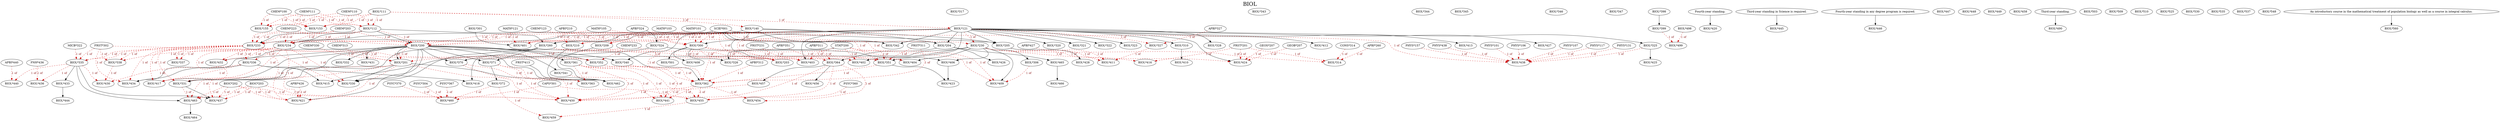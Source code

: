 digraph BIOL {
labelloc = "t";
label = "BIOL"
fontsize = 27;
"BIOL*111"
"CHEM*100" -> "BIOL*112" [style=dashed] [label="1 of", fontcolor=firebrick4] [color=red3]
"CHEM*110" -> "BIOL*112" [style=dashed] [label="1 of", fontcolor=firebrick4] [color=red3]
"CHEM*111" -> "BIOL*112" [style=dashed] [label="1 of", fontcolor=firebrick4] [color=red3]
"BIOL*111" -> "BIOL*112" [style=dashed] [label="1 of", fontcolor=firebrick4] [color=red3]
"BIOL*111" -> "BIOL*121" [style=dashed] [label="1 of", fontcolor=firebrick4] [color=red3]
"BIOL*111" -> "BIOL*140" [style=dashed] [label="1 of", fontcolor=firebrick4] [color=red3]
"CHEM*100" -> "BIOL*153" [style=dashed] [label="1 of", fontcolor=firebrick4] [color=red3]
"CHEM*110" -> "BIOL*153" [style=dashed] [label="1 of", fontcolor=firebrick4] [color=red3]
"CHEM*111" -> "BIOL*153" [style=dashed] [label="1 of", fontcolor=firebrick4] [color=red3]
"BIOL*111" -> "BIOL*153" [style=dashed] [label="1 of", fontcolor=firebrick4] [color=red3]
"CHEM*100" -> "BIOL*155" [style=dashed] [label="1 of", fontcolor=firebrick4] [color=red3]
"CHEM*110" -> "BIOL*155" [style=dashed] [label="1 of", fontcolor=firebrick4] [color=red3]
"CHEM*111" -> "BIOL*155" [style=dashed] [label="1 of", fontcolor=firebrick4] [color=red3]
"BIOL*111" -> "BIOL*155" [style=dashed] [label="1 of", fontcolor=firebrick4] [color=red3]
"BIOL*112" -> "BIOL*200" [style=solid]
"CHEM*123" -> "BIOL*200" [style=dashed] [label="1 of", fontcolor=firebrick4] [color=red3]
"SCIE*001" -> "BIOL*200" [style=dashed] [label="1 of", fontcolor=firebrick4] [color=red3]
"BIOL*112" -> "BIOL*200" [style=dashed] [label="1 of", fontcolor=firebrick4] [color=red3]
"BIOL*121" -> "BIOL*200" [style=dashed] [label="1 of", fontcolor=firebrick4] [color=red3]
"CHEM*203" -> "BIOL*200" [style=dashed] [label="1 of", fontcolor=firebrick4] [color=red3]
"CHEM*223" -> "BIOL*200" [style=dashed] [label="1 of", fontcolor=firebrick4] [color=red3]
"BIOL*200" -> "BIOL*201" [style=solid]
"CHEM*233" -> "BIOL*201" [style=dashed] [label="1 of", fontcolor=firebrick4] [color=red3]
"BIOL*200" -> "BIOL*201" [style=dashed] [label="1 of", fontcolor=firebrick4] [color=red3]
"CHEM*313" -> "BIOL*201" [style=dashed] [label="1 of", fontcolor=firebrick4] [color=red3]
"CHEM*330" -> "BIOL*201" [style=dashed] [label="1 of", fontcolor=firebrick4] [color=red3]
"BIOL*140" -> "BIOL*203" [style=solid]
"BIOL*121" -> "BIOL*203" [style=dashed] [label="1 of", fontcolor=firebrick4] [color=red3]
"SCIE*001" -> "BIOL*203" [style=dashed] [label="1 of", fontcolor=firebrick4] [color=red3]
"BIOL*200" -> "BIOL*203" [style=dashed] [label="1 of", fontcolor=firebrick4] [color=red3]
"BIOL*121" -> "BIOL*204"
"BIOL*140" -> "BIOL*204"
"SCIE*001" -> "BIOL*204"
"BIOL*121" -> "BIOL*205"
"BIOL*140" -> "BIOL*205"
"SCIE*001" -> "BIOL*205"
"BIOL*121" -> "BIOL*209" [style=dashed] [label="1 of", fontcolor=firebrick4] [color=red3]
"SCIE*001" -> "BIOL*209" [style=dashed] [label="1 of", fontcolor=firebrick4] [color=red3]
"BIOL*121" -> "BIOL*210" [style=dashed] [label="1 of", fontcolor=firebrick4] [color=red3]
"SCIE*001" -> "BIOL*210" [style=dashed] [label="1 of", fontcolor=firebrick4] [color=red3]
"APBI*210" -> "BIOL*210" [style=dashed] [label="1 of", fontcolor=firebrick4] [color=red3]
"BIOL*121" -> "BIOL*230" [style=dashed] [label="1 of", fontcolor=firebrick4] [color=red3]
"SCIE*001" -> "BIOL*230" [style=dashed] [label="1 of", fontcolor=firebrick4] [color=red3]
"BIOL*112" -> "BIOL*233"
"BIOL*121" -> "BIOL*233"
"CHEM*203" -> "BIOL*233" [style=dashed] [label="1 of", fontcolor=firebrick4] [color=red3]
"CHEM*223" -> "BIOL*233" [style=dashed] [label="1 of", fontcolor=firebrick4] [color=red3]
"BIOL*112" -> "BIOL*233" [style=dashed] [label="1 of", fontcolor=firebrick4] [color=red3]
"BIOL*121" -> "BIOL*233" [style=dashed] [label="1 of", fontcolor=firebrick4] [color=red3]
"BIOL*112" -> "BIOL*234"
"BIOL*121" -> "BIOL*234"
"CHEM*203" -> "BIOL*234" [style=dashed] [label="1 of", fontcolor=firebrick4] [color=red3]
"CHEM*223" -> "BIOL*234" [style=dashed] [label="1 of", fontcolor=firebrick4] [color=red3]
"BIOL*112" -> "BIOL*234" [style=dashed] [label="1 of", fontcolor=firebrick4] [color=red3]
"BIOL*121" -> "BIOL*234" [style=dashed] [label="1 of", fontcolor=firebrick4] [color=red3]
"BIOL*112" -> "BIOL*260"
"BIOL*121" -> "BIOL*260"
"SCIE*001" -> "BIOL*260"
"BIOL*121" -> "BIOL*300" [style=solid]
"MATH*101" -> "BIOL*300" [style=dashed] [label="1 of", fontcolor=firebrick4] [color=red3]
"MATH*103" -> "BIOL*300" [style=dashed] [label="1 of", fontcolor=firebrick4] [color=red3]
"MATH*105" -> "BIOL*300" [style=dashed] [label="1 of", fontcolor=firebrick4] [color=red3]
"SCIE*001" -> "BIOL*300" [style=dashed] [label="1 of", fontcolor=firebrick4] [color=red3]
"BIOL*301"
"BIOL*230" -> "BIOL*306" [style=solid]
"BIOL*121" -> "BIOL*310" [style=solid]
"APBI*260" -> "BIOL*314" [style=dashed] [label="1 of", fontcolor=firebrick4] [color=red3]
"BIOL*230" -> "BIOL*314" [style=dashed] [label="1 of", fontcolor=firebrick4] [color=red3]
"FRST*201" -> "BIOL*314" [style=dashed] [label="1 of", fontcolor=firebrick4] [color=red3]
"CONS*314" -> "BIOL*314" [style=dashed] [label="1 of", fontcolor=firebrick4] [color=red3]
"BIOL*317"
"BIOL*121" -> "BIOL*320" [style=solid]
"BIOL*121" -> "BIOL*321" [style=solid]
"BIOL*121" -> "BIOL*322" [style=solid]
"BIOL*121" -> "BIOL*323" [style=solid]
"APBI*324" -> "BIOL*324" [style=solid]
"BIOL*121" -> "BIOL*325" [style=solid]
"STAT*200" -> "BIOL*326" [style=solid]
"BIOL*300" -> "BIOL*326" [style=solid]
"BIOL*121" -> "BIOL*327" [style=dashed] [label="1 of", fontcolor=firebrick4] [color=red3]
"APBI*327" -> "BIOL*327" [style=dashed] [label="1 of", fontcolor=firebrick4] [color=red3]
"BIOL*121" -> "BIOL*328" [style=solid]
"BIOL*201" -> "BIOL*330" [style=solid]
"BIOL*200" -> "BIOL*330"
"BIOL*260" -> "BIOL*330"
"BIOL*233" -> "BIOL*330" [style=dashed] [label="1 of", fontcolor=firebrick4] [color=red3]
"BIOL*234" -> "BIOL*330" [style=dashed] [label="1 of", fontcolor=firebrick4] [color=red3]
"BIOL*201" -> "BIOL*331" [style=solid]
"BIOL*200" -> "BIOL*331"
"BIOL*260" -> "BIOL*331"
"BIOL*233" -> "BIOL*331" [style=dashed] [label="1 of", fontcolor=firebrick4] [color=red3]
"BIOL*234" -> "BIOL*331" [style=dashed] [label="1 of", fontcolor=firebrick4] [color=red3]
"BIOL*200" -> "BIOL*332" [style=solid]
"BIOL*233" -> "BIOL*335" [style=dashed] [label="1 of", fontcolor=firebrick4] [color=red3]
"BIOL*234" -> "BIOL*335" [style=dashed] [label="1 of", fontcolor=firebrick4] [color=red3]
"MICB*322" -> "BIOL*335" [style=dashed] [label="1 of", fontcolor=firebrick4] [color=red3]
"FRST*302" -> "BIOL*335" [style=dashed] [label="1 of", fontcolor=firebrick4] [color=red3]
"BIOL*233" -> "BIOL*336" [style=dashed] [label="1 of", fontcolor=firebrick4] [color=red3]
"BIOL*234" -> "BIOL*336" [style=dashed] [label="1 of", fontcolor=firebrick4] [color=red3]
"BIOL*233" -> "BIOL*337" [style=dashed] [label="1 of", fontcolor=firebrick4] [color=red3]
"BIOL*234" -> "BIOL*337" [style=dashed] [label="1 of", fontcolor=firebrick4] [color=red3]
"BIOL*234" -> "BIOL*338" [style=dashed] [label="1 of", fontcolor=firebrick4] [color=red3]
"BIOL*233" -> "BIOL*338" [style=dashed] [label="1 of", fontcolor=firebrick4] [color=red3]
"FRST*302" -> "BIOL*338" [style=dashed] [label="1 of", fontcolor=firebrick4] [color=red3]
"BIOL*140" -> "BIOL*340"
"BIOL*200" -> "BIOL*340"
"BIOL*200" -> "BIOL*341" [style=solid]
"BIOL*121" -> "BIOL*342"
"BIOL*140" -> "BIOL*342"
"SCIE*001" -> "BIOL*342"
"BIOL*343"
"BIOL*344"
"BIOL*345"
"BIOL*346"
"BIOL*347"
"BIOL*121" -> "BIOL*351" [style=solid]
"CHEM*123" -> "BIOL*351" [style=dashed] [label="1 of", fontcolor=firebrick4] [color=red3]
"SCIE*001" -> "BIOL*351" [style=dashed] [label="1 of", fontcolor=firebrick4] [color=red3]
"CHEM*233" -> "BIOL*351" [style=dashed] [label="1 of", fontcolor=firebrick4] [color=red3]
"APBI*351" -> "BIOL*351" [style=dashed] [label="1 of", fontcolor=firebrick4] [color=red3]
"FRST*311" -> "BIOL*351" [style=dashed] [label="1 of", fontcolor=firebrick4] [color=red3]
"BIOL*200" -> "BIOL*352" [style=solid]
"BIOL*233" -> "BIOL*352" [style=dashed] [label="1 of", fontcolor=firebrick4] [color=red3]
"FRST*302" -> "BIOL*352" [style=dashed] [label="1 of", fontcolor=firebrick4] [color=red3]
"CHEM*233" -> "BIOL*352" [style=dashed] [label="1 of", fontcolor=firebrick4] [color=red3]
"BIOL*200" -> "BIOL*361" [style=solid]
"BIOL*200" -> "BIOL*362" [style=solid]
"APBI*312" -> "BIOL*362" [style=dashed] [label="1 of", fontcolor=firebrick4] [color=red3]
"APBI*351" -> "BIOL*362" [style=dashed] [label="1 of", fontcolor=firebrick4] [color=red3]
"BIOL*260" -> "BIOL*362" [style=dashed] [label="1 of", fontcolor=firebrick4] [color=red3]
"BIOL*351" -> "BIOL*362" [style=dashed] [label="1 of", fontcolor=firebrick4] [color=red3]
"BIOL*352" -> "BIOL*362" [style=dashed] [label="1 of", fontcolor=firebrick4] [color=red3]
"BIOL*361" -> "BIOL*362" [style=dashed] [label="1 of", fontcolor=firebrick4] [color=red3]
"FRST*311" -> "BIOL*362" [style=dashed] [label="1 of", fontcolor=firebrick4] [color=red3]
"BIOL*361" -> "BIOL*363" [style=dashed] [label="1 of", fontcolor=firebrick4] [color=red3]
"BIOL*370" -> "BIOL*363" [style=dashed] [label="1 of", fontcolor=firebrick4] [color=red3]
"BIOL*371" -> "BIOL*363" [style=dashed] [label="1 of", fontcolor=firebrick4] [color=red3]
"BIOL*204" -> "BIOL*364" [style=solid]
"BIOL*260" -> "BIOL*364" [style=dashed] [label="1 of", fontcolor=firebrick4] [color=red3]
"APBI*311" -> "BIOL*364" [style=dashed] [label="1 of", fontcolor=firebrick4] [color=red3]
"BIOL*200" -> "BIOL*370" [style=solid]
"BIOL*260" -> "BIOL*370" [style=solid]
"BIOL*200" -> "BIOL*371" [style=solid]
"BIOL*260" -> "BIOL*371" [style=solid]
"BIOL*371" -> "BIOL*372" [style=solid]
"BIOL*398"
"BIOL*398" -> "BIOL*399" [style=solid]
"BIOL*301" -> "BIOL*401" [style=solid]
"MATH*101" -> "BIOL*401" [style=dashed] [label="1 of", fontcolor=firebrick4] [color=red3]
"MATH*103" -> "BIOL*401" [style=dashed] [label="1 of", fontcolor=firebrick4] [color=red3]
"MATH*105" -> "BIOL*401" [style=dashed] [label="1 of", fontcolor=firebrick4] [color=red3]
"MATH*121" -> "BIOL*401" [style=dashed] [label="1 of", fontcolor=firebrick4] [color=red3]
"BIOL*230" -> "BIOL*402" [style=solid]
"BIOL*300" -> "BIOL*402" [style=dashed] [label="1 of", fontcolor=firebrick4] [color=red3]
"STAT*200" -> "BIOL*402" [style=dashed] [label="1 of", fontcolor=firebrick4] [color=red3]
"BIOL*121" -> "BIOL*403" [style=solid]
"BIOL*300" -> "BIOL*403" [style=dashed] [label="1 of", fontcolor=firebrick4] [color=red3]
"FRST*231" -> "BIOL*403" [style=dashed] [label="1 of", fontcolor=firebrick4] [color=red3]
"STAT*200" -> "BIOL*403" [style=dashed] [label="1 of", fontcolor=firebrick4] [color=red3]
"BIOL*230" -> "BIOL*404" [style=solid]
"BIOL*300" -> "BIOL*404" [style=dashed] [label="1 of", fontcolor=firebrick4] [color=red3]
"STAT*200" -> "BIOL*404" [style=dashed] [label="1 of", fontcolor=firebrick4] [color=red3]
"BIOL*230" -> "BIOL*406" [style=solid]
"BIOL*324" -> "BIOL*406" [style=solid]
"BIOL*300" -> "BIOL*408" [style=solid]
"BIOL*230" -> "BIOL*409" [style=solid]
"BIOL*300" -> "BIOL*409" [style=dashed] [label="1 of", fontcolor=firebrick4] [color=red3]
"STAT*200" -> "BIOL*409" [style=dashed] [label="1 of", fontcolor=firebrick4] [color=red3]
"BIOL*306" -> "BIOL*409" [style=dashed] [label="1 of", fontcolor=firebrick4] [color=red3]
"BIOL*310" -> "BIOL*410" [style=solid]
"BIOL*205" -> "BIOL*411" [style=dashed] [label="1 of", fontcolor=firebrick4] [color=red3]
"BIOL*327" -> "BIOL*411" [style=dashed] [label="1 of", fontcolor=firebrick4] [color=red3]
"APBI*427" -> "BIOL*411" [style=dashed] [label="1 of", fontcolor=firebrick4] [color=red3]
"BIOL*121" -> "BIOL*412" [style=solid]
"BIOL*121" -> "BIOL*413" [style=solid]
"BIOL*336" -> "BIOL*415" [style=solid]
"BIOL*324" -> "BIOL*415" [style=solid]
"BIOL*230" -> "BIOL*416" [style=dashed] [label="1 of", fontcolor=firebrick4] [color=red3]
"FRST*201" -> "BIOL*416" [style=dashed] [label="1 of", fontcolor=firebrick4] [color=red3]
"BIOL*200" -> "BIOL*417" [style=solid]
"BIOL*233" -> "BIOL*417" [style=dashed] [label="1 of", fontcolor=firebrick4] [color=red3]
"BIOL*234" -> "BIOL*417" [style=dashed] [label="1 of", fontcolor=firebrick4] [color=red3]
"BIOL*336" -> "BIOL*417" [style=dashed] [label="1 of", fontcolor=firebrick4] [color=red3]
"BIOL*336" -> "BIOL*418" [style=solid]
"BIOL*230" -> "BIOL*418" [style=solid]
"Fourth-year standing." -> "BIOL*420" [style=solid]
"BIOL*200" -> "BIOL*421" [style=solid]
"BIOC*202" -> "BIOL*421" [style=dashed] [label="1 of", fontcolor=firebrick4] [color=red3]
"BIOC*203" -> "BIOL*421" [style=dashed] [label="1 of", fontcolor=firebrick4] [color=red3]
"BIOL*201" -> "BIOL*421" [style=dashed] [label="1 of", fontcolor=firebrick4] [color=red3]
"BIOL*233" -> "BIOL*421" [style=dashed] [label="1 of", fontcolor=firebrick4] [color=red3]
"BIOL*234" -> "BIOL*421" [style=dashed] [label="1 of", fontcolor=firebrick4] [color=red3]
"APBI*426" -> "BIOL*421" [style=dashed] [label="1 of", fontcolor=firebrick4] [color=red3]
"BIOL*351" -> "BIOL*423" [style=solid]
"BIOL*406" -> "BIOL*423" [style=solid]
"BIOL*121" -> "BIOL*424" [style=solid]
"BIOL*230" -> "BIOL*424" [style=dashed] [label="1 of", fontcolor=firebrick4] [color=red3]
"FRST*201" -> "BIOL*424" [style=dashed] [label="1 of", fontcolor=firebrick4] [color=red3]
"GEOS*207" -> "BIOL*424" [style=dashed] [label="1 of", fontcolor=firebrick4] [color=red3]
"GEOB*207" -> "BIOL*424" [style=dashed] [label="1 of", fontcolor=firebrick4] [color=red3]
"BIOL*325" -> "BIOL*425" [style=solid]
"BIOL*204" -> "BIOL*426" [style=solid]
"BIOL*121" -> "BIOL*427" [style=solid]
"BIOL*205" -> "BIOL*428" [style=solid]
"BIOL*335" -> "BIOL*430" [style=dashed] [label="1 of", fontcolor=firebrick4] [color=red3]
"BIOL*336" -> "BIOL*430" [style=dashed] [label="1 of", fontcolor=firebrick4] [color=red3]
"BIOL*338" -> "BIOL*430" [style=dashed] [label="1 of", fontcolor=firebrick4] [color=red3]
"BIOL*200" -> "BIOL*431" [style=solid]
"BIOL*200" -> "BIOL*432" [style=solid]
"BIOL*233" -> "BIOL*432" [style=dashed] [label="1 of", fontcolor=firebrick4] [color=red3]
"BIOL*234" -> "BIOL*432" [style=dashed] [label="1 of", fontcolor=firebrick4] [color=red3]
"BIOL*335" -> "BIOL*433" [style=solid]
"BIOL*336" -> "BIOL*434" [style=solid]
"BIOL*200" -> "BIOL*434" [style=solid]
"BIOL*233" -> "BIOL*434" [style=dashed] [label="1 of", fontcolor=firebrick4] [color=red3]
"FRST*302" -> "BIOL*434" [style=dashed] [label="1 of", fontcolor=firebrick4] [color=red3]
"BIOL*335" -> "BIOL*436" [style=dashed] [label="1 of", fontcolor=firebrick4] [color=red3]
"FNH*436" -> "BIOL*436" [style=dashed] [label="1 of", fontcolor=firebrick4] [color=red3]
"BIOL*331" -> "BIOL*437"
"BIOL*335" -> "BIOL*437"
"BIOL*201" -> "BIOL*437" [style=dashed] [label="1 of", fontcolor=firebrick4] [color=red3]
"BIOC*202" -> "BIOL*437" [style=dashed] [label="1 of", fontcolor=firebrick4] [color=red3]
"BIOC*203" -> "BIOL*437" [style=dashed] [label="1 of", fontcolor=firebrick4] [color=red3]
"PHYS*101" -> "BIOL*438" [style=dashed] [label="1 of", fontcolor=firebrick4] [color=red3]
"PHYS*106" -> "BIOL*438" [style=dashed] [label="1 of", fontcolor=firebrick4] [color=red3]
"PHYS*107" -> "BIOL*438" [style=dashed] [label="1 of", fontcolor=firebrick4] [color=red3]
"PHYS*117" -> "BIOL*438" [style=dashed] [label="1 of", fontcolor=firebrick4] [color=red3]
"PHYS*131" -> "BIOL*438" [style=dashed] [label="1 of", fontcolor=firebrick4] [color=red3]
"PHYS*157" -> "BIOL*438" [style=dashed] [label="1 of", fontcolor=firebrick4] [color=red3]
"SCIE*001" -> "BIOL*438" [style=dashed] [label="1 of", fontcolor=firebrick4] [color=red3]
"BIOL*325" -> "BIOL*438" [style=dashed] [label="1 of", fontcolor=firebrick4] [color=red3]
"PHYS*438" -> "BIOL*438" [style=dashed] [label="1 of", fontcolor=firebrick4] [color=red3]
"BIOL*335" -> "BIOL*440" [style=dashed] [label="1 of", fontcolor=firebrick4] [color=red3]
"APBI*440" -> "BIOL*440" [style=dashed] [label="1 of", fontcolor=firebrick4] [color=red3]
"BIOL*340" -> "BIOL*441" [style=dashed] [label="1 of", fontcolor=firebrick4] [color=red3]
"BIOL*341" -> "BIOL*441" [style=dashed] [label="1 of", fontcolor=firebrick4] [color=red3]
"BIOL*361" -> "BIOL*441" [style=dashed] [label="1 of", fontcolor=firebrick4] [color=red3]
"BIOL*362" -> "BIOL*441" [style=dashed] [label="1 of", fontcolor=firebrick4] [color=red3]
"BIOL*433" -> "BIOL*444" [style=solid]
"Third-year standing in Science is required." -> "BIOL*445" [style=solid]
"Fourth-year standing in any degree program is required." -> "BIOL*446" [style=solid]
"BIOL*447"
"BIOL*448"
"BIOL*449"
"BIOL*361" -> "BIOL*450" [style=dashed] [label="1 of", fontcolor=firebrick4] [color=red3]
"BIOL*362" -> "BIOL*450" [style=dashed] [label="1 of", fontcolor=firebrick4] [color=red3]
"BIOL*364" -> "BIOL*450" [style=dashed] [label="1 of", fontcolor=firebrick4] [color=red3]
"BIOL*370" -> "BIOL*450" [style=dashed] [label="1 of", fontcolor=firebrick4] [color=red3]
"BIOL*371" -> "BIOL*450" [style=dashed] [label="1 of", fontcolor=firebrick4] [color=red3]
"BIOL*201" -> "BIOL*450" [style=dashed] [label="1 of", fontcolor=firebrick4] [color=red3]
"BIOC*202" -> "BIOL*450" [style=dashed] [label="1 of", fontcolor=firebrick4] [color=red3]
"BIOC*203" -> "BIOL*450" [style=dashed] [label="1 of", fontcolor=firebrick4] [color=red3]
"BIOL*457" -> "BIOL*450" [style=dashed] [label="1 of", fontcolor=firebrick4] [color=red3]
"BIOL*362" -> "BIOL*454" [style=dashed] [label="1 of", fontcolor=firebrick4] [color=red3]
"BIOL*364" -> "BIOL*454" [style=dashed] [label="1 of", fontcolor=firebrick4] [color=red3]
"BIOL*361" -> "BIOL*455" [style=dashed] [label="1 of", fontcolor=firebrick4] [color=red3]
"BIOL*362" -> "BIOL*455" [style=dashed] [label="1 of", fontcolor=firebrick4] [color=red3]
"BIOL*364" -> "BIOL*455" [style=dashed] [label="1 of", fontcolor=firebrick4] [color=red3]
"CAPS*301" -> "BIOL*455" [style=dashed] [label="1 of", fontcolor=firebrick4] [color=red3]
"PSYC*360" -> "BIOL*455" [style=dashed] [label="1 of", fontcolor=firebrick4] [color=red3]
"BIOL*364" -> "BIOL*456" [style=solid]
"BIOL*364" -> "BIOL*457" [style=solid]
"BIOL*458"
"BIOL*372" -> "BIOL*459" [style=dashed] [label="1 of", fontcolor=firebrick4] [color=red3]
"BIOL*455" -> "BIOL*459" [style=dashed] [label="1 of", fontcolor=firebrick4] [color=red3]
"BIOL*372" -> "BIOL*460" [style=dashed] [label="1 of", fontcolor=firebrick4] [color=red3]
"CAPS*301" -> "BIOL*460" [style=dashed] [label="1 of", fontcolor=firebrick4] [color=red3]
"PSYC*304" -> "BIOL*460" [style=dashed] [label="1 of", fontcolor=firebrick4] [color=red3]
"PSYC*367" -> "BIOL*460" [style=dashed] [label="1 of", fontcolor=firebrick4] [color=red3]
"PSYC*370" -> "BIOL*460" [style=dashed] [label="1 of", fontcolor=firebrick4] [color=red3]
"BIOL*200" -> "BIOL*462"
"BIOL*201" -> "BIOL*462"
"BIOL*209" -> "BIOL*462"
"BIOL*210" -> "BIOL*462"
"FRST*413" -> "BIOL*462"
"BIOL*335" -> "BIOL*463" [style=solid]
"BIOL*201" -> "BIOL*463" [style=dashed] [label="1 of", fontcolor=firebrick4] [color=red3]
"BIOC*202" -> "BIOL*463" [style=dashed] [label="1 of", fontcolor=firebrick4] [color=red3]
"BIOC*203" -> "BIOL*463" [style=dashed] [label="1 of", fontcolor=firebrick4] [color=red3]
"BIOL*331" -> "BIOL*463" [style=dashed] [label="1 of", fontcolor=firebrick4] [color=red3]
"BIOL*463" -> "BIOL*464" [style=solid]
"BIOL*204" -> "BIOL*465" [style=solid]
"BIOL*465" -> "BIOL*466" [style=solid]
"Third-year standing." -> "BIOL*490" [style=solid]
"BIOL*498"
"BIOL*399" -> "BIOL*499" [style=dashed] [label="1 of", fontcolor=firebrick4] [color=red3]
"BIOL*498" -> "BIOL*499" [style=dashed] [label="1 of", fontcolor=firebrick4] [color=red3]
"BIOL*300" -> "BIOL*501" [style=solid]
"BIOL*503"
"BIOL*509"
"BIOL*510"
"BIOL*525"
"BIOL*530"
"BIOL*535"
"BIOL*537"
"BIOL*548"
"An introductory course in the mathematical treatment of population biology as well as a course in integral calculus." -> "BIOL*560" [style=solid]
}
